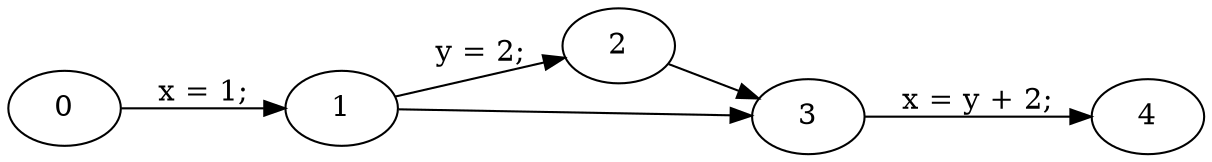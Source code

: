 digraph g
{
rankdir=LR;
0;1;2;3;4;
0 -> 1 [label="x = 1;"]
1 -> 2 [label="y = 2;"]
1 -> 3 [label=""]
2 -> 3 [label=""]
3 -> 4 [label="x = y + 2;"]
}
